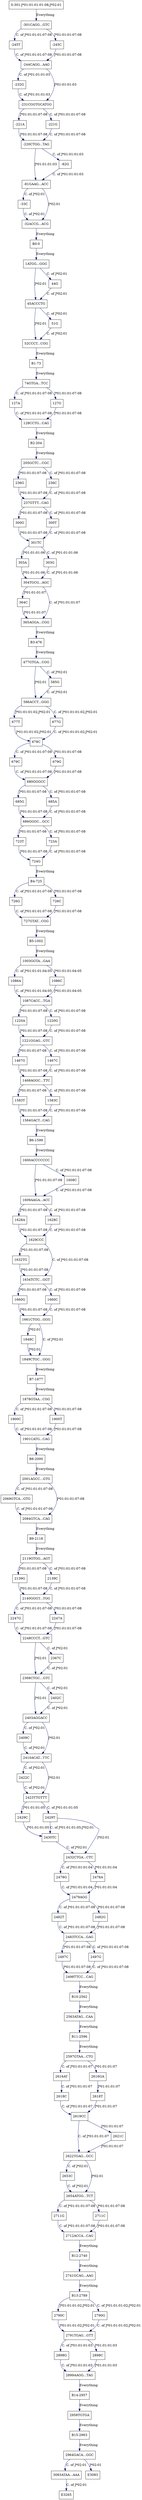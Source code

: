 digraph G {
  "1848C" [shape=box, ];
  "2139G" [shape=box, ];
  "2653C" [shape=box, ];
  "2403AGGACC" [shape=box, ];
  "B3-476" [shape=box, ];
  "1878GTAA...CGG" [shape=box, ];
  "678C" [shape=box, ];
  "1901CATG...CAG" [shape=box, ];
  "1584GACT...CAG" [shape=box, ];
  "-33C" [shape=box, ];
  "2498TTCC...CAG" [shape=box, ];
  "-245T" [shape=box, ];
  "B11-2596" [shape=box, ];
  "724G" [shape=box, ];
  "237GTTT...CAG" [shape=box, ];
  "2478G" [shape=box, ];
  "3083ATAA...AAA" [shape=box, ];
  "726G" [shape=box, ];
  "2790C" [shape=box, ];
  "B15-2963" [shape=box, ];
  "2654ATGG...TCT" [shape=box, ];
  "45ACCCTG" [shape=box, ];
  "1609AAGA...ACC" [shape=box, ];
  "-81GAAG...ACC" [shape=box, ];
  "-245C" [shape=box, ];
  "677T" [shape=box, ];
  "1849CTGC...GGG" [shape=box, ];
  "52CCCT...CGG" [shape=box, ];
  "1628A" [shape=box, ];
  "2622TGAG...GCC" [shape=box, ];
  "1900C" [shape=box, ];
  "2791TGAG...GTT" [shape=box, ];
  "2368CTGC...GTC" [shape=box, ];
  "2618T" [shape=box, ];
  "300G" [shape=box, ];
  "2139C" [shape=box, ];
  "B4-725" [shape=box, ];
  "236G" [shape=box, ];
  "300T" [shape=box, ];
  "B9-2118" [shape=box, ];
  "205GCTC...CGC" [shape=box, ];
  "2898G" [shape=box, ];
  "2497C" [shape=box, ];
  "127A" [shape=box, ];
  "686GGGC...GCC" [shape=box, ];
  "1086A" [shape=box, ];
  "1900T" [shape=box, ];
  "2479AGG" [shape=box, ];
  "2001AGCC...GTG" [shape=box, ];
  "-32ACCG...ACG" [shape=box, ];
  "B0-0" [shape=box, ];
  "2119GTGG...AGT" [shape=box, ];
  "B14-2957" [shape=box, ];
  "1221GGAG...GTC" [shape=box, ];
  "2482T" [shape=box, ];
  "2483TCCA...GAG" [shape=box, ];
  "236C" [shape=box, ];
  "2478A" [shape=box, ];
  "2711G" [shape=box, ];
  "2422C" [shape=box, ];
  "B12-2740" [shape=box, ];
  "2964GACA...GGC" [shape=box, ];
  "685G" [shape=box, ];
  "1583T" [shape=box, ];
  "364C" [shape=box, ];
  "1220A" [shape=box, ];
  "2618C" [shape=box, ];
  "477GTGA...CGG" [shape=box, ];
  "B8-2000" [shape=box, ];
  "1467G" [shape=box, ];
  "B1-73" [shape=box, ];
  "586ACCT...GGG" [shape=box, ];
  "1661CTGG...GGG" [shape=box, ];
  "-232G" [shape=box, ];
  "2247G" [shape=box, ];
  "304TGCG...AGC" [shape=box, ];
  "1608C" [shape=box, ];
  "127G" [shape=box, ];
  "2248CCCT...GTC" [shape=box, ];
  "1632TG" [shape=box, ];
  "2621C" [shape=box, ];
  "-231CGGTGCATGG" [shape=box, ];
  "44G" [shape=box, ];
  "726C" [shape=box, ];
  "2898C" [shape=box, ];
  "1220G" [shape=box, ];
  "-220CTGG...TAG" [shape=box, ];
  "685A" [shape=box, ];
  "723T" [shape=box, ];
  "303A" [shape=box, ];
  "723A" [shape=box, ];
  "301TC" [shape=box, ];
  "1628C" [shape=box, ];
  "2563ATAG...CAA" [shape=box, ];
  "E3083" [shape=box, ];
  "1634TCTC...GGT" [shape=box, ];
  "1086C" [shape=box, ];
  "S-301-J*01:01:01:01-08;J*02:01" [shape=box, ];
  "303G" [shape=box, ];
  "727GTAT...CGG" [shape=box, ];
  "2069GTCA...GTG" [shape=box, ];
  "679C" [shape=box, ];
  "2430TC" [shape=box, ];
  "74GTGA...TCC" [shape=box, ];
  "2616AT" [shape=box, ];
  "-221A" [shape=box, ];
  "1660G" [shape=box, ];
  "679G" [shape=box, ];
  "B10-2562" [shape=box, ];
  "2482G" [shape=box, ];
  "1629CCC" [shape=box, ];
  "2402C" [shape=box, ];
  "2423TTGTTT" [shape=box, ];
  "2711C" [shape=box, ];
  "2409C" [shape=box, ];
  "677G" [shape=box, ];
  "2619CC" [shape=box, ];
  "2497G" [shape=box, ];
  "2140GGGT...TGG" [shape=box, ];
  "2712ACCA...CAG" [shape=box, ];
  "2958TGTGA" [shape=box, ];
  "2432CTGA...CTC" [shape=box, ];
  "1583C" [shape=box, ];
  "E3265" [shape=box, ];
  "1468AGGC...TTC" [shape=box, ];
  "2429C" [shape=box, ];
  "2410ACAT...TTC" [shape=box, ];
  "-244CAGG...AAG" [shape=box, ];
  "365AGGA...CGG" [shape=box, ];
  "-221G" [shape=box, ];
  "1087CACC...TGA" [shape=box, ];
  "2741GCAG...AAG" [shape=box, ];
  "B2-204" [shape=box, ];
  "1467C" [shape=box, ];
  "1003GGTA...GAA" [shape=box, ];
  "B7-1877" [shape=box, ];
  "2084GTCA...CAG" [shape=box, ];
  "2899AAGG...TAG" [shape=box, ];
  "2616GA" [shape=box, ];
  "2429T" [shape=box, ];
  "B6-1599" [shape=box, ];
  "680GGGCC" [shape=box, ];
  "585G" [shape=box, ];
  "2247A" [shape=box, ];
  "128CCTG...CAG" [shape=box, ];
  "1ATGG...GGG" [shape=box, ];
  "1660C" [shape=box, ];
  "B5-1002" [shape=box, ];
  "-82G" [shape=box, ];
  "2367C" [shape=box, ];
  "2597GTAA...CTG" [shape=box, ];
  "-301CAGG...GTC" [shape=box, ];
  "51G" [shape=box, ];
  "1600ACCCCCCC" [shape=box, ];
  "2790G" [shape=box, ];
  "B13-2789" [shape=box, ];
  
  
  edge [color="#001267", ];
  "1848C" -> "1849CTGC...GGG" [label="J*02:01", ];
  "2139G" -> "2140GGGT...TGG" [label="J*01:01:01:07-08", ];
  "2653C" -> "2654ATGG...TCT" [label="C. of J*02:01", ];
  "2403AGGACC" -> "2409C" [label="C. of J*02:01", ];
  "2403AGGACC" -> "2410ACAT...TTC" [label="J*02:01", ];
  "B3-476" -> "477GTGA...CGG" [label="Everything", ];
  "1878GTAA...CGG" -> "1900C" [label="C. of J*01:01:01:07-08", ];
  "1878GTAA...CGG" -> "1900T" [label="J*01:01:01:07-08", ];
  "678C" -> "679C" [label="C. of J*01:01:01:07-08", ];
  "678C" -> "679G" [label="J*01:01:01:07-08", ];
  "1901CATG...CAG" -> "B8-2000" [label="Everything", ];
  "1584GACT...CAG" -> "B6-1599" [label="Everything", ];
  "-33C" -> "-32ACCG...ACG" [label="C. of J*02:01", ];
  "2498TTCC...CAG" -> "B10-2562" [label="Everything", ];
  "-245T" -> "-244CAGG...AAG" [label="C. of J*01:01:01:07-08", ];
  "B11-2596" -> "2597GTAA...CTG" [label="Everything", ];
  "724G" -> "B4-725" [label="Everything", ];
  "237GTTT...CAG" -> "300G" [label="J*01:01:01:07-08", ];
  "237GTTT...CAG" -> "300T" [label="C. of J*01:01:01:07-08", ];
  "2478G" -> "2479AGG" [label="C. of J*01:01:01:04", ];
  "3083ATAA...AAA" -> "E3265" [label="C. of J*02:01", ];
  "726G" -> "727GTAT...CGG" [label="C. of J*01:01:01:07-08", ];
  "2790C" -> "2791TGAG...GTT" [label="J*01:01:01:02;J*02:01", ];
  "B15-2963" -> "2964GACA...GGC" [label="Everything", ];
  "2654ATGG...TCT" -> "2711C" [label="J*01:01:01:07-08", ];
  "2654ATGG...TCT" -> "2711G" [label="C. of J*01:01:01:07-08", ];
  "45ACCCTG" -> "51G" [label="C. of J*02:01", ];
  "45ACCCTG" -> "52CCCT...CGG" [label="J*02:01", ];
  "1609AAGA...ACC" -> "1628A" [label="J*01:01:01:07-08", ];
  "1609AAGA...ACC" -> "1628C" [label="C. of J*01:01:01:07-08", ];
  "-81GAAG...ACC" -> "-33C" [label="C. of J*02:01", ];
  "-81GAAG...ACC" -> "-32ACCG...ACG" [label="J*02:01", ];
  "-245C" -> "-244CAGG...AAG" [label="J*01:01:01:07-08", ];
  "677T" -> "678C" [label="J*01:01:01:02;J*02:01", ];
  "1849CTGC...GGG" -> "B7-1877" [label="Everything", ];
  "52CCCT...CGG" -> "B1-73" [label="Everything", ];
  "1628A" -> "1629CCC" [label="J*01:01:01:07-08", ];
  "2622TGAG...GCC" -> "2653C" [label="C. of J*02:01", ];
  "2622TGAG...GCC" -> "2654ATGG...TCT" [label="J*02:01", ];
  "1900C" -> "1901CATG...CAG" [label="C. of J*01:01:01:07-08", ];
  "2791TGAG...GTT" -> "2898C" [label="J*01:01:01:03", ];
  "2791TGAG...GTT" -> "2898G" [label="C. of J*01:01:01:03", ];
  "2368CTGC...GTC" -> "2402C" [label="C. of J*02:01", ];
  "2368CTGC...GTC" -> "2403AGGACC" [label="J*02:01", ];
  "2618T" -> "2619CC" [label="J*01:01:01:07", ];
  "300G" -> "301TC" [label="J*01:01:01:07-08", ];
  "2139C" -> "2140GGGT...TGG" [label="C. of J*01:01:01:07-08", ];
  "B4-725" -> "726C" [label="J*01:01:01:07-08", ];
  "B4-725" -> "726G" [label="C. of J*01:01:01:07-08", ];
  "236G" -> "237GTTT...CAG" [label="J*01:01:01:07-08", ];
  "300T" -> "301TC" [label="C. of J*01:01:01:07-08", ];
  "B9-2118" -> "2119GTGG...AGT" [label="Everything", ];
  "205GCTC...CGC" -> "236C" [label="C. of J*01:01:01:07-08", ];
  "205GCTC...CGC" -> "236G" [label="J*01:01:01:07-08", ];
  "2898G" -> "2899AAGG...TAG" [label="C. of J*01:01:01:03", ];
  "2497C" -> "2498TTCC...CAG" [label="J*01:01:01:07-08", ];
  "127A" -> "128CCTG...CAG" [label="C. of J*01:01:01:07-08", ];
  "686GGGC...GCC" -> "723A" [label="C. of J*01:01:01:07-08", ];
  "686GGGC...GCC" -> "723T" [label="J*01:01:01:07-08", ];
  "1086A" -> "1087CACC...TGA" [label="C. of J*01:01:01:04-05", ];
  "1900T" -> "1901CATG...CAG" [label="J*01:01:01:07-08", ];
  "2479AGG" -> "2482G" [label="J*01:01:01:07-08", ];
  "2479AGG" -> "2482T" [label="C. of J*01:01:01:07-08", ];
  "2001AGCC...GTG" -> "2069GTCA...GTG" [label="C. of J*01:01:01:07-08", ];
  "2001AGCC...GTG" -> "2084GTCA...CAG" [label="J*01:01:01:07-08", ];
  "-32ACCG...ACG" -> "B0-0" [label="Everything", ];
  "B0-0" -> "1ATGG...GGG" [label="Everything", ];
  "2119GTGG...AGT" -> "2139C" [label="C. of J*01:01:01:07-08", ];
  "2119GTGG...AGT" -> "2139G" [label="J*01:01:01:07-08", ];
  "B14-2957" -> "2958TGTGA" [label="Everything", ];
  "1221GGAG...GTC" -> "1467C" [label="C. of J*01:01:01:07-08", ];
  "1221GGAG...GTC" -> "1467G" [label="J*01:01:01:07-08", ];
  "2482T" -> "2483TCCA...GAG" [label="C. of J*01:01:01:07-08", ];
  "2483TCCA...GAG" -> "2497C" [label="J*01:01:01:07-08", ];
  "2483TCCA...GAG" -> "2497G" [label="C. of J*01:01:01:07-08", ];
  "236C" -> "237GTTT...CAG" [label="C. of J*01:01:01:07-08", ];
  "2478A" -> "2479AGG" [label="J*01:01:01:04", ];
  "2711G" -> "2712ACCA...CAG" [label="C. of J*01:01:01:07-08", ];
  "2422C" -> "2423TTGTTT" [label="C. of J*02:01", ];
  "B12-2740" -> "2741GCAG...AAG" [label="Everything", ];
  "2964GACA...GGC" -> "E3083" [label="J*02:01", ];
  "2964GACA...GGC" -> "3083ATAA...AAA" [label="C. of J*02:01", ];
  "685G" -> "686GGGC...GCC" [label="J*01:01:01:07-08", ];
  "1583T" -> "1584GACT...CAG" [label="J*01:01:01:07-08", ];
  "364C" -> "365AGGA...CGG" [label="J*01:01:01:07", ];
  "1220A" -> "1221GGAG...GTC" [label="J*01:01:01:07-08", ];
  "2618C" -> "2619CC" [label="C. of J*01:01:01:07", ];
  "477GTGA...CGG" -> "585G" [label="C. of J*02:01", ];
  "477GTGA...CGG" -> "586ACCT...GGG" [label="J*02:01", ];
  "B8-2000" -> "2001AGCC...GTG" [label="Everything", ];
  "1467G" -> "1468AGGC...TTC" [label="J*01:01:01:07-08", ];
  "B1-73" -> "74GTGA...TCC" [label="Everything", ];
  "586ACCT...GGG" -> "677G" [label="C. of J*01:01:01:02;J*02:01", ];
  "586ACCT...GGG" -> "677T" [label="J*01:01:01:02;J*02:01", ];
  "1661CTGG...GGG" -> "1848C" [label="J*02:01", ];
  "1661CTGG...GGG" -> "1849CTGC...GGG" [label="C. of J*02:01", ];
  "-232G" -> "-231CGGTGCATGG" [label="C. of J*01:01:01:03", ];
  "2247G" -> "2248CCCT...GTC" [label="C. of J*01:01:01:07-08", ];
  "304TGCG...AGC" -> "364C" [label="J*01:01:01:07", ];
  "304TGCG...AGC" -> "365AGGA...CGG" [label="C. of J*01:01:01:07", ];
  "1608C" -> "1609AAGA...ACC" [label="C. of J*01:01:01:07-08", ];
  "127G" -> "128CCTG...CAG" [label="J*01:01:01:07-08", ];
  "2248CCCT...GTC" -> "2367C" [label="C. of J*02:01", ];
  "2248CCCT...GTC" -> "2368CTGC...GTC" [label="J*02:01", ];
  "1632TG" -> "1634TCTC...GGT" [label="J*01:01:01:07-08", ];
  "2621C" -> "2622TGAG...GCC" [label="J*01:01:01:07", ];
  "-231CGGTGCATGG" -> "-221A" [label="J*01:01:01:07-08", ];
  "-231CGGTGCATGG" -> "-221G" [label="C. of J*01:01:01:07-08", ];
  "44G" -> "45ACCCTG" [label="C. of J*02:01", ];
  "726C" -> "727GTAT...CGG" [label="J*01:01:01:07-08", ];
  "2898C" -> "2899AAGG...TAG" [label="J*01:01:01:03", ];
  "1220G" -> "1221GGAG...GTC" [label="C. of J*01:01:01:07-08", ];
  "-220CTGG...TAG" -> "-82G" [label="C. of J*01:01:01:03", ];
  "-220CTGG...TAG" -> "-81GAAG...ACC" [label="J*01:01:01:03", ];
  "685A" -> "686GGGC...GCC" [label="C. of J*01:01:01:07-08", ];
  "723T" -> "724G" [label="J*01:01:01:07-08", ];
  "303A" -> "304TGCG...AGC" [label="J*01:01:01:06", ];
  "723A" -> "724G" [label="C. of J*01:01:01:07-08", ];
  "301TC" -> "303A" [label="J*01:01:01:06", ];
  "301TC" -> "303G" [label="C. of J*01:01:01:06", ];
  "1628C" -> "1629CCC" [label="C. of J*01:01:01:07-08", ];
  "2563ATAG...CAA" -> "B11-2596" [label="Everything", ];
  "1634TCTC...GGT" -> "1660C" [label="C. of J*01:01:01:07-08", ];
  "1634TCTC...GGT" -> "1660G" [label="J*01:01:01:07-08", ];
  "1086C" -> "1087CACC...TGA" [label="J*01:01:01:04-05", ];
  "S-301-J*01:01:01:01-08;J*02:01" -> "-301CAGG...GTC" [label="Everything", ];
  "303G" -> "304TGCG...AGC" [label="C. of J*01:01:01:06", ];
  "727GTAT...CGG" -> "B5-1002" [label="Everything", ];
  "2069GTCA...GTG" -> "2084GTCA...CAG" [label="C. of J*01:01:01:07-08", ];
  "679C" -> "680GGGCC" [label="C. of J*01:01:01:07-08", ];
  "2430TC" -> "2432CTGA...CTC" [label="C. of J*02:01", ];
  "74GTGA...TCC" -> "127A" [label="C. of J*01:01:01:07-08", ];
  "74GTGA...TCC" -> "127G" [label="J*01:01:01:07-08", ];
  "2616AT" -> "2618C" [label="C. of J*01:01:01:07", ];
  "-221A" -> "-220CTGG...TAG" [label="J*01:01:01:07-08", ];
  "1660G" -> "1661CTGG...GGG" [label="J*01:01:01:07-08", ];
  "679G" -> "680GGGCC" [label="J*01:01:01:07-08", ];
  "B10-2562" -> "2563ATAG...CAA" [label="Everything", ];
  "2482G" -> "2483TCCA...GAG" [label="J*01:01:01:07-08", ];
  "1629CCC" -> "1632TG" [label="J*01:01:01:07-08", ];
  "1629CCC" -> "1634TCTC...GGT" [label="C. of J*01:01:01:07-08", ];
  "2402C" -> "2403AGGACC" [label="C. of J*02:01", ];
  "2423TTGTTT" -> "2429C" [label="J*01:01:01:05", ];
  "2423TTGTTT" -> "2429T" [label="C. of J*01:01:01:05", ];
  "2711C" -> "2712ACCA...CAG" [label="J*01:01:01:07-08", ];
  "2409C" -> "2410ACAT...TTC" [label="C. of J*02:01", ];
  "677G" -> "678C" [label="C. of J*01:01:01:02;J*02:01", ];
  "2619CC" -> "2621C" [label="J*01:01:01:07", ];
  "2619CC" -> "2622TGAG...GCC" [label="C. of J*01:01:01:07", ];
  "2497G" -> "2498TTCC...CAG" [label="C. of J*01:01:01:07-08", ];
  "2140GGGT...TGG" -> "2247A" [label="J*01:01:01:07-08", ];
  "2140GGGT...TGG" -> "2247G" [label="C. of J*01:01:01:07-08", ];
  "2712ACCA...CAG" -> "B12-2740" [label="Everything", ];
  "2958TGTGA" -> "B15-2963" [label="Everything", ];
  "2432CTGA...CTC" -> "2478A" [label="J*01:01:01:04", ];
  "2432CTGA...CTC" -> "2478G" [label="C. of J*01:01:01:04", ];
  "1583C" -> "1584GACT...CAG" [label="C. of J*01:01:01:07-08", ];
  "1468AGGC...TTC" -> "1583C" [label="C. of J*01:01:01:07-08", ];
  "1468AGGC...TTC" -> "1583T" [label="J*01:01:01:07-08", ];
  "2429C" -> "2430TC" [label="J*01:01:01:05", ];
  "2410ACAT...TTC" -> "2422C" [label="C. of J*02:01", ];
  "2410ACAT...TTC" -> "2423TTGTTT" [label="J*02:01", ];
  "-244CAGG...AAG" -> "-232G" [label="C. of J*01:01:01:03", ];
  "-244CAGG...AAG" -> "-231CGGTGCATGG" [label="J*01:01:01:03", ];
  "365AGGA...CGG" -> "B3-476" [label="Everything", ];
  "-221G" -> "-220CTGG...TAG" [label="C. of J*01:01:01:07-08", ];
  "1087CACC...TGA" -> "1220A" [label="J*01:01:01:07-08", ];
  "1087CACC...TGA" -> "1220G" [label="C. of J*01:01:01:07-08", ];
  "2741GCAG...AAG" -> "B13-2789" [label="Everything", ];
  "B2-204" -> "205GCTC...CGC" [label="Everything", ];
  "1467C" -> "1468AGGC...TTC" [label="C. of J*01:01:01:07-08", ];
  "1003GGTA...GAA" -> "1086A" [label="C. of J*01:01:01:04-05", ];
  "1003GGTA...GAA" -> "1086C" [label="J*01:01:01:04-05", ];
  "B7-1877" -> "1878GTAA...CGG" [label="Everything", ];
  "2084GTCA...CAG" -> "B9-2118" [label="Everything", ];
  "2899AAGG...TAG" -> "B14-2957" [label="Everything", ];
  "2616GA" -> "2618T" [label="J*01:01:01:07", ];
  "2429T" -> "2430TC" [label="C. of J*01:01:01:05;J*02:01", ];
  "2429T" -> "2432CTGA...CTC" [label="J*02:01", ];
  "B6-1599" -> "1600ACCCCCCC" [label="Everything", ];
  "680GGGCC" -> "685A" [label="C. of J*01:01:01:07-08", ];
  "680GGGCC" -> "685G" [label="J*01:01:01:07-08", ];
  "585G" -> "586ACCT...GGG" [label="C. of J*02:01", ];
  "2247A" -> "2248CCCT...GTC" [label="J*01:01:01:07-08", ];
  "128CCTG...CAG" -> "B2-204" [label="Everything", ];
  "1ATGG...GGG" -> "44G" [label="C. of J*02:01", ];
  "1ATGG...GGG" -> "45ACCCTG" [label="J*02:01", ];
  "1660C" -> "1661CTGG...GGG" [label="C. of J*01:01:01:07-08", ];
  "B5-1002" -> "1003GGTA...GAA" [label="Everything", ];
  "-82G" -> "-81GAAG...ACC" [label="C. of J*01:01:01:03", ];
  "2367C" -> "2368CTGC...GTC" [label="C. of J*02:01", ];
  "2597GTAA...CTG" -> "2616AT" [label="C. of J*01:01:01:07", ];
  "2597GTAA...CTG" -> "2616GA" [label="J*01:01:01:07", ];
  "-301CAGG...GTC" -> "-245C" [label="J*01:01:01:07-08", ];
  "-301CAGG...GTC" -> "-245T" [label="C. of J*01:01:01:07-08", ];
  "51G" -> "52CCCT...CGG" [label="C. of J*02:01", ];
  "1600ACCCCCCC" -> "1608C" [label="C. of J*01:01:01:07-08", ];
  "1600ACCCCCCC" -> "1609AAGA...ACC" [label="J*01:01:01:07-08", ];
  "2790G" -> "2791TGAG...GTT" [label="C. of J*01:01:01:02;J*02:01", ];
  "B13-2789" -> "2790C" [label="J*01:01:01:02;J*02:01", ];
  "B13-2789" -> "2790G" [label="C. of J*01:01:01:02;J*02:01", ];
  
  }